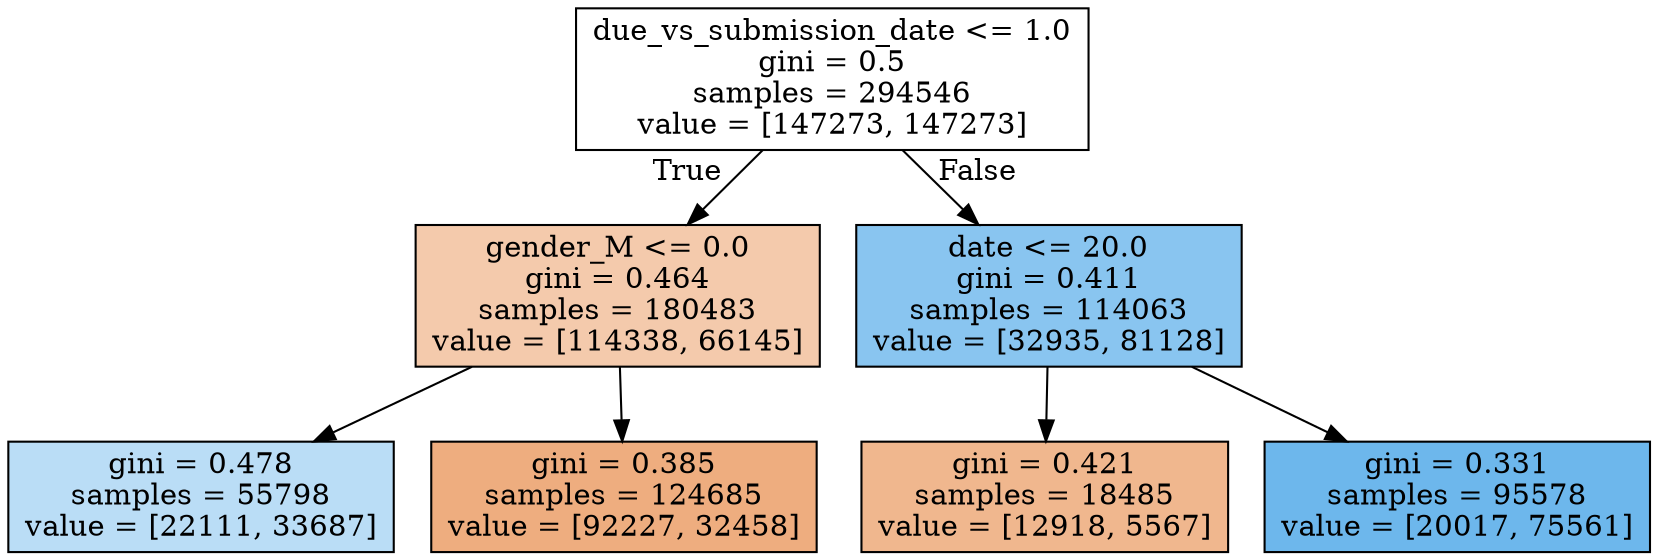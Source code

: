 digraph Tree {
node [shape=box, style="filled", color="black"] ;
0 [label="due_vs_submission_date <= 1.0\ngini = 0.5\nsamples = 294546\nvalue = [147273, 147273]", fillcolor="#e5813900"] ;
1 [label="gender_M <= 0.0\ngini = 0.464\nsamples = 180483\nvalue = [114338, 66145]", fillcolor="#e581396b"] ;
0 -> 1 [labeldistance=2.5, labelangle=45, headlabel="True"] ;
2 [label="gini = 0.478\nsamples = 55798\nvalue = [22111, 33687]", fillcolor="#399de558"] ;
1 -> 2 ;
3 [label="gini = 0.385\nsamples = 124685\nvalue = [92227, 32458]", fillcolor="#e58139a5"] ;
1 -> 3 ;
4 [label="date <= 20.0\ngini = 0.411\nsamples = 114063\nvalue = [32935, 81128]", fillcolor="#399de597"] ;
0 -> 4 [labeldistance=2.5, labelangle=-45, headlabel="False"] ;
5 [label="gini = 0.421\nsamples = 18485\nvalue = [12918, 5567]", fillcolor="#e5813991"] ;
4 -> 5 ;
6 [label="gini = 0.331\nsamples = 95578\nvalue = [20017, 75561]", fillcolor="#399de5bb"] ;
4 -> 6 ;
}